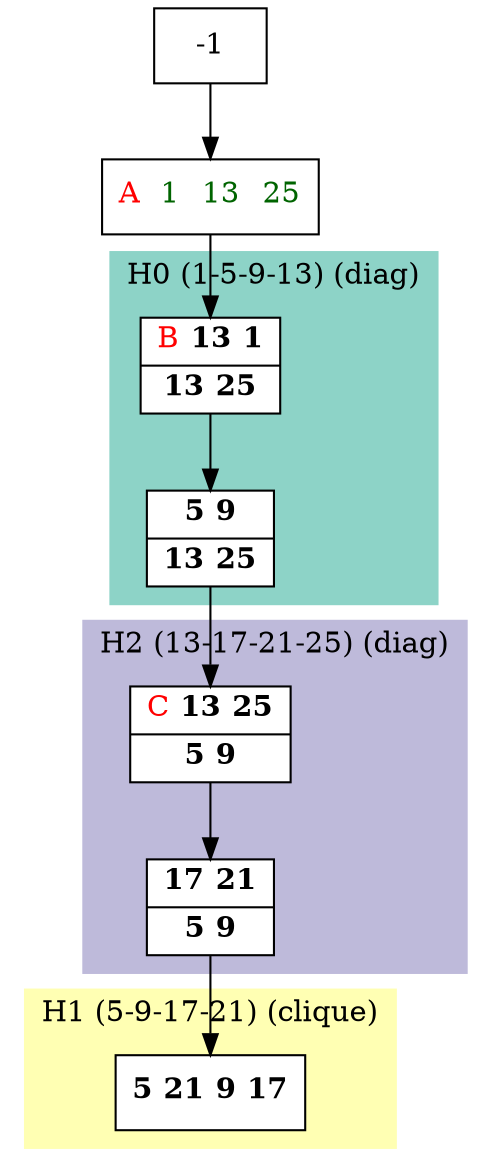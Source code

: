 digraph G {
    node [shape=box];
    subgraph cluster0 {
        node [style=filled,fillcolor=white];
        labeljust="l";
        style=filled;
        color="#8DD3C7";
        H0_0 -> H0_7;
        label="H0 (1-5-9-13) (diag)";
    }
    subgraph cluster1 {
        node [style=filled,fillcolor=white];
        labeljust="l";
        style=filled;
        color="#FFFFB3";
        H1_0;
        label="H1 (5-9-17-21) (clique)";
    }
    subgraph cluster2 {
        node [style=filled,fillcolor=white];
        labeljust="l";
        style=filled;
        color="#BEBADA";
        H2_0 -> H2_7;
        label="H2 (13-17-21-25) (diag)";
    }
     1 [shape=record,label= <{  <FONT COLOR="RED">A</FONT>  <FONT COLOR="DARKGREEN">1</FONT>  <FONT COLOR="DARKGREEN">13</FONT>  <FONT COLOR="DARKGREEN">25</FONT>}> ];
     -1  ->  1;
     H0_0 [shape=record,label= <{  <FONT COLOR="RED">B</FONT> <b>13</b> <b>1</b>|  <b>13</b> <b>25</b>}> ];
     1  ->  H0_0;
     H0_7 [shape=record,label= <{ <b>5</b> <b>9</b>|  <b>13</b> <b>25</b>}> ];
     H2_0 [shape=record,label= <{  <FONT COLOR="RED">C</FONT> <b>13</b> <b>25</b>|  <b>5</b> <b>9</b>}> ];
     H0_7  ->  H2_0;
     H2_7 [shape=record,label= <{ <b>17</b> <b>21</b>|  <b>5</b> <b>9</b>}> ];
     H1_0 [shape=record,label= <{ <b>5</b> <b>21</b> <b>9</b> <b>17</b>}> ];
     H2_7  ->  H1_0;
}
